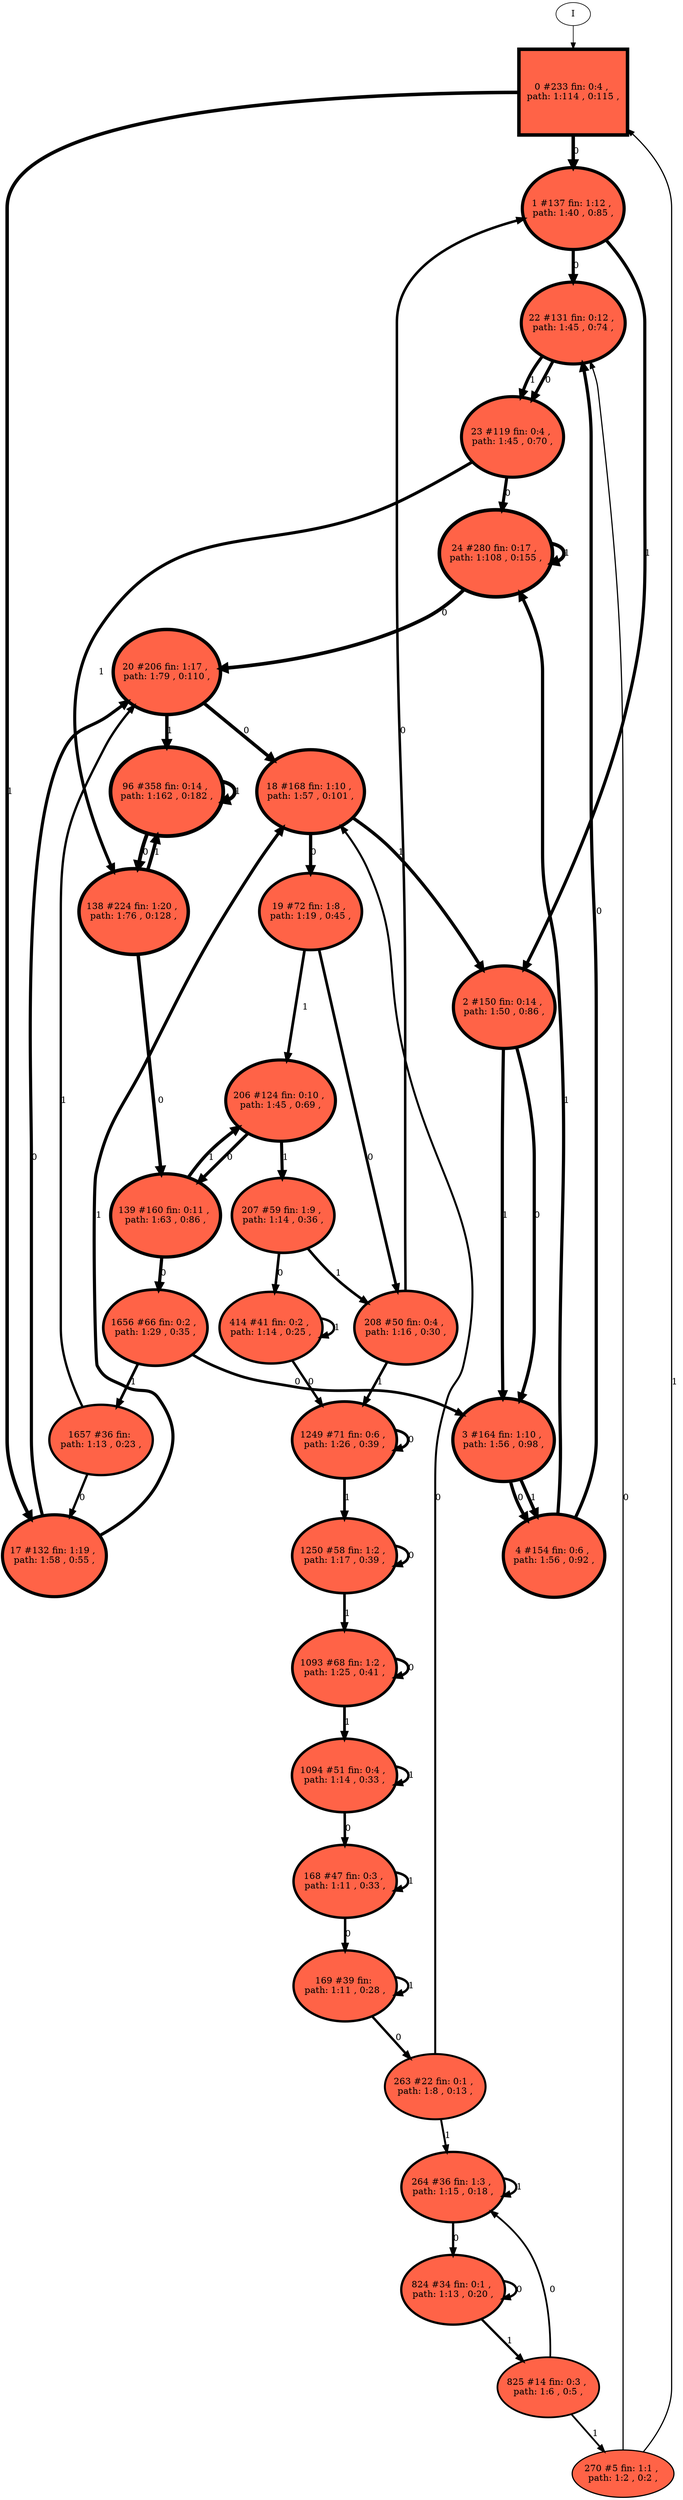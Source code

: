 // produced with flexfringe // 
digraph DFA {
	0 [label="root" shape=box];
		I -> 0;
	0 [ label="0 #233 fin: 0:4 , 
 path: 1:114 , 0:115 , " , style=filled, fillcolor="tomato", width=1.8649, height=1.8649, penwidth=5.45532];
		0 -> 1 [label="0 " , penwidth=5.45532 ];
		0 -> 17 [label="1 " , penwidth=5.45532 ];
	1 [ label="1 #137 fin: 1:12 , 
 path: 1:40 , 0:85 , " , style=filled, fillcolor="tomato", width=1.77956, height=1.77956, penwidth=4.92725];
		1 -> 22 [label="0 " , penwidth=4.92725 ];
		1 -> 2 [label="1 " , penwidth=4.92725 ];
	17 [ label="17 #132 fin: 1:19 , 
 path: 1:58 , 0:55 , " , style=filled, fillcolor="tomato", width=1.77332, height=1.77332, penwidth=4.89035];
		17 -> 20 [label="0 " , penwidth=4.89035 ];
		17 -> 18 [label="1 " , penwidth=4.89035 ];
	22 [ label="22 #131 fin: 0:12 , 
 path: 1:45 , 0:74 , " , style=filled, fillcolor="tomato", width=1.77203, height=1.77203, penwidth=4.8828];
		22 -> 23 [label="0 " , penwidth=4.8828 ];
		22 -> 23 [label="1 " , penwidth=4.8828 ];
	2 [ label="2 #150 fin: 0:14 , 
 path: 1:50 , 0:86 , " , style=filled, fillcolor="tomato", width=1.79464, height=1.79464, penwidth=5.01728];
		2 -> 3 [label="0 " , penwidth=5.01728 ];
		2 -> 3 [label="1 " , penwidth=5.01728 ];
	20 [ label="20 #206 fin: 1:17 , 
 path: 1:79 , 0:110 , " , style=filled, fillcolor="tomato", width=1.84573, height=1.84573, penwidth=5.33272];
		20 -> 18 [label="0 " , penwidth=5.33272 ];
		20 -> 96 [label="1 " , penwidth=5.33272 ];
	18 [ label="18 #168 fin: 1:10 , 
 path: 1:57 , 0:101 , " , style=filled, fillcolor="tomato", width=1.81318, height=1.81318, penwidth=5.1299];
		18 -> 19 [label="0 " , penwidth=5.1299 ];
		18 -> 2 [label="1 " , penwidth=5.1299 ];
	23 [ label="23 #119 fin: 0:4 , 
 path: 1:45 , 0:70 , " , style=filled, fillcolor="tomato", width=1.7557, height=1.7557, penwidth=4.78749];
		23 -> 24 [label="0 " , penwidth=4.78749 ];
		23 -> 138 [label="1 " , penwidth=4.78749 ];
	3 [ label="3 #164 fin: 1:10 , 
 path: 1:56 , 0:98 , " , style=filled, fillcolor="tomato", width=1.80926, height=1.80926, penwidth=5.10595];
		3 -> 4 [label="0 " , penwidth=5.10595 ];
		3 -> 4 [label="1 " , penwidth=5.10595 ];
	96 [ label="96 #358 fin: 0:14 , 
 path: 1:162 , 0:182 , " , style=filled, fillcolor="tomato", width=1.9291, height=1.9291, penwidth=5.88332];
		96 -> 138 [label="0 " , penwidth=5.88332 ];
		96 -> 96 [label="1 " , penwidth=5.88332 ];
	19 [ label="19 #72 fin: 1:8 , 
 path: 1:19 , 0:45 , " , style=filled, fillcolor="tomato", width=1.66591, height=1.66591, penwidth=4.29046];
		19 -> 208 [label="0 " , penwidth=4.29046 ];
		19 -> 206 [label="1 " , penwidth=4.29046 ];
	24 [ label="24 #280 fin: 0:17 , 
 path: 1:108 , 0:155 , " , style=filled, fillcolor="tomato", width=1.89286, height=1.89286, penwidth=5.63835];
		24 -> 20 [label="0 " , penwidth=5.63835 ];
		24 -> 24 [label="1 " , penwidth=5.63835 ];
	4 [ label="4 #154 fin: 0:6 , 
 path: 1:56 , 0:92 , " , style=filled, fillcolor="tomato", width=1.79897, height=1.79897, penwidth=5.04343];
		4 -> 22 [label="0 " , penwidth=5.04343 ];
		4 -> 24 [label="1 " , penwidth=5.04343 ];
	138 [ label="138 #224 fin: 1:20 , 
 path: 1:76 , 0:128 , " , style=filled, fillcolor="tomato", width=1.85881, height=1.85881, penwidth=5.4161];
		138 -> 139 [label="0 " , penwidth=5.4161 ];
		138 -> 96 [label="1 " , penwidth=5.4161 ];
	206 [ label="206 #124 fin: 0:10 , 
 path: 1:45 , 0:69 , " , style=filled, fillcolor="tomato", width=1.76273, height=1.76273, penwidth=4.82831];
		206 -> 139 [label="0 " , penwidth=4.82831 ];
		206 -> 207 [label="1 " , penwidth=4.82831 ];
	139 [ label="139 #160 fin: 0:11 , 
 path: 1:63 , 0:86 , " , style=filled, fillcolor="tomato", width=1.80524, height=1.80524, penwidth=5.0814];
		139 -> 1656 [label="0 " , penwidth=5.0814 ];
		139 -> 206 [label="1 " , penwidth=5.0814 ];
	207 [ label="207 #59 fin: 1:9 , 
 path: 1:14 , 0:36 , " , style=filled, fillcolor="tomato", width=1.62813, height=1.62813, penwidth=4.09434];
		207 -> 414 [label="0 " , penwidth=4.09434 ];
		207 -> 208 [label="1 " , penwidth=4.09434 ];
	1656 [ label="1656 #66 fin: 0:2 , 
 path: 1:29 , 0:35 , " , style=filled, fillcolor="tomato", width=1.64956, height=1.64956, penwidth=4.20469];
		1656 -> 3 [label="0 " , penwidth=4.20469 ];
		1656 -> 1657 [label="1 " , penwidth=4.20469 ];
	414 [ label="414 #41 fin: 0:2 , 
 path: 1:14 , 0:25 , " , style=filled, fillcolor="tomato", width=1.55555, height=1.55555, penwidth=3.73767];
		414 -> 1249 [label="0 " , penwidth=3.73767 ];
		414 -> 414 [label="1 " , penwidth=3.73767 ];
	208 [ label="208 #50 fin: 0:4 , 
 path: 1:16 , 0:30 , " , style=filled, fillcolor="tomato", width=1.59571, height=1.59571, penwidth=3.93183];
		208 -> 1 [label="0 " , penwidth=3.93183 ];
		208 -> 1249 [label="1 " , penwidth=3.93183 ];
	1657 [ label="1657 #36 fin: 
 path: 1:13 , 0:23 , " , style=filled, fillcolor="tomato", width=1.52843, height=1.52843, penwidth=3.61092];
		1657 -> 17 [label="0 " , penwidth=3.61092 ];
		1657 -> 20 [label="1 " , penwidth=3.61092 ];
	1249 [ label="1249 #71 fin: 0:6 , 
 path: 1:26 , 0:39 , " , style=filled, fillcolor="tomato", width=1.66329, height=1.66329, penwidth=4.27667];
		1249 -> 1249 [label="0 " , penwidth=4.27667 ];
		1249 -> 1250 [label="1 " , penwidth=4.27667 ];
	1250 [ label="1250 #58 fin: 1:2 , 
 path: 1:17 , 0:39 , " , style=filled, fillcolor="tomato", width=1.62483, height=1.62483, penwidth=4.07754];
		1250 -> 1250 [label="0 " , penwidth=4.07754 ];
		1250 -> 1093 [label="1 " , penwidth=4.07754 ];
	1093 [ label="1093 #68 fin: 1:2 , 
 path: 1:25 , 0:41 , " , style=filled, fillcolor="tomato", width=1.6552, height=1.6552, penwidth=4.23411];
		1093 -> 1093 [label="0 " , penwidth=4.23411 ];
		1093 -> 1094 [label="1 " , penwidth=4.23411 ];
	1094 [ label="1094 #51 fin: 0:4 , 
 path: 1:14 , 0:33 , " , style=filled, fillcolor="tomato", width=1.59964, height=1.59964, penwidth=3.95124];
		1094 -> 168 [label="0 " , penwidth=3.95124 ];
		1094 -> 1094 [label="1 " , penwidth=3.95124 ];
	168 [ label="168 #47 fin: 0:3 , 
 path: 1:11 , 0:33 , " , style=filled, fillcolor="tomato", width=1.58334, height=1.58334, penwidth=3.8712];
		168 -> 169 [label="0 " , penwidth=3.8712 ];
		168 -> 168 [label="1 " , penwidth=3.8712 ];
	263 [ label="263 #22 fin: 0:1 , 
 path: 1:8 , 0:13 , " , style=filled, fillcolor="tomato", width=1.41961, height=1.41961, penwidth=3.13549];
		263 -> 18 [label="0 " , penwidth=3.13549 ];
		263 -> 264 [label="1 " , penwidth=3.13549 ];
	169 [ label="169 #39 fin: 
 path: 1:11 , 0:28 , " , style=filled, fillcolor="tomato", width=1.54519, height=1.54519, penwidth=3.68888];
		169 -> 263 [label="0 " , penwidth=3.68888 ];
		169 -> 169 [label="1 " , penwidth=3.68888 ];
	264 [ label="264 #36 fin: 1:3 , 
 path: 1:15 , 0:18 , " , style=filled, fillcolor="tomato", width=1.52843, height=1.52843, penwidth=3.61092];
		264 -> 824 [label="0 " , penwidth=3.61092 ];
		264 -> 264 [label="1 " , penwidth=3.61092 ];
	270 [ label="270 #5 fin: 1:1 , 
 path: 1:2 , 0:2 , " , style=filled, fillcolor="tomato", width=1.02667, height=1.02667, penwidth=1.79176];
		270 -> 22 [label="0 " , penwidth=1.79176 ];
		270 -> 0 [label="1 " , penwidth=1.79176 ];
	824 [ label="824 #34 fin: 0:1 , 
 path: 1:13 , 0:20 , " , style=filled, fillcolor="tomato", width=1.5163, height=1.5163, penwidth=3.55535];
		824 -> 824 [label="0 " , penwidth=3.55535 ];
		824 -> 825 [label="1 " , penwidth=3.55535 ];
	825 [ label="825 #14 fin: 0:3 , 
 path: 1:6 , 0:5 , " , style=filled, fillcolor="tomato", width=1.31051, height=1.31051, penwidth=2.70805];
		825 -> 264 [label="0 " , penwidth=2.70805 ];
		825 -> 270 [label="1 " , penwidth=2.70805 ];
}
